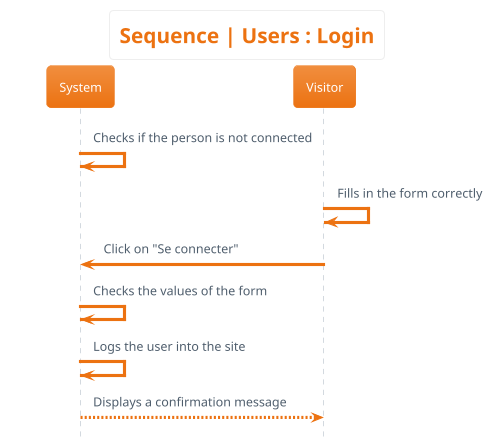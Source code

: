 @startuml sequence__users_login
hide footbox
skinparam actorStyle awesome
!theme aws-orange
skinparam backgroundcolor White
title Sequence | Users : Login


System -> System : Checks if the person is not connected
Visitor -> Visitor : Fills in the form correctly
Visitor -> System : Click on "Se connecter"
System -> System : Checks the values of the form
System -> System : Logs the user into the site
System --> Visitor : Displays a confirmation message
@enduml